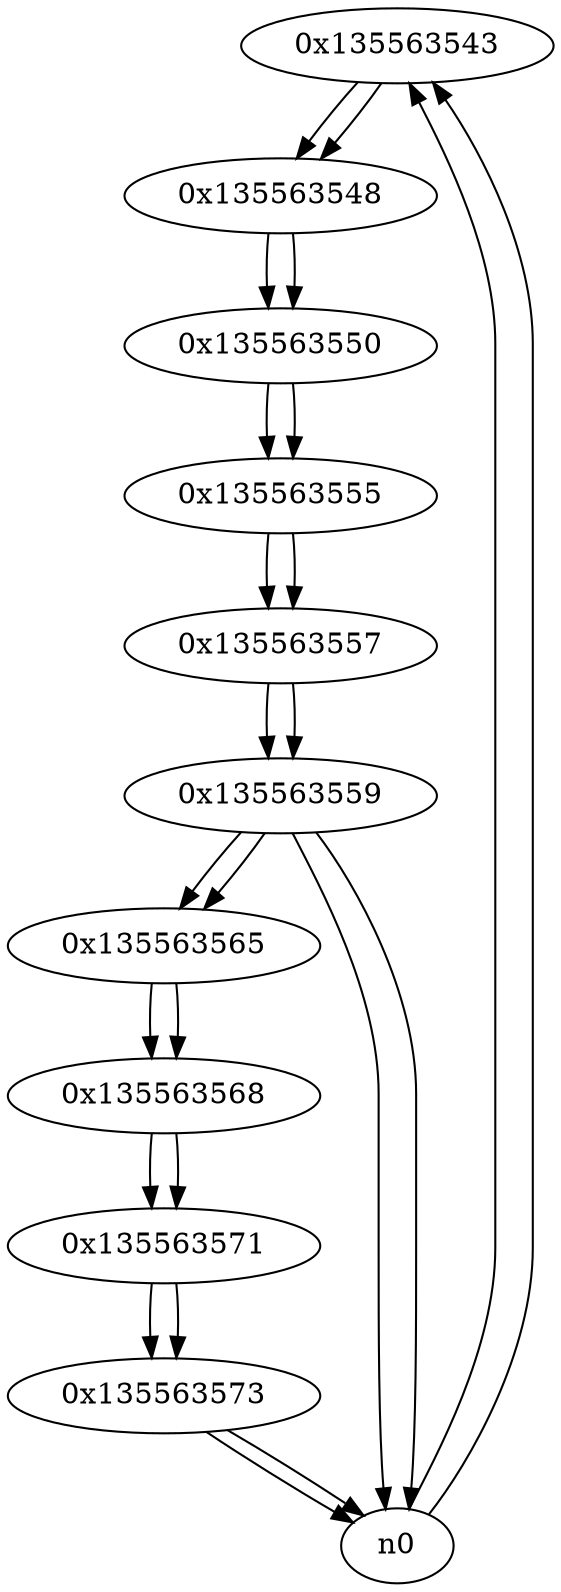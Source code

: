 digraph G{
/* nodes */
  n1 [label="0x135563543"]
  n2 [label="0x135563548"]
  n3 [label="0x135563550"]
  n4 [label="0x135563555"]
  n5 [label="0x135563557"]
  n6 [label="0x135563559"]
  n7 [label="0x135563565"]
  n8 [label="0x135563568"]
  n9 [label="0x135563571"]
  n10 [label="0x135563573"]
/* edges */
n1 -> n2;
n0 -> n1;
n0 -> n1;
n2 -> n3;
n1 -> n2;
n3 -> n4;
n2 -> n3;
n4 -> n5;
n3 -> n4;
n5 -> n6;
n4 -> n5;
n6 -> n0;
n6 -> n7;
n6 -> n0;
n5 -> n6;
n7 -> n8;
n6 -> n7;
n8 -> n9;
n7 -> n8;
n9 -> n10;
n8 -> n9;
n10 -> n0;
n10 -> n0;
n9 -> n10;
}
